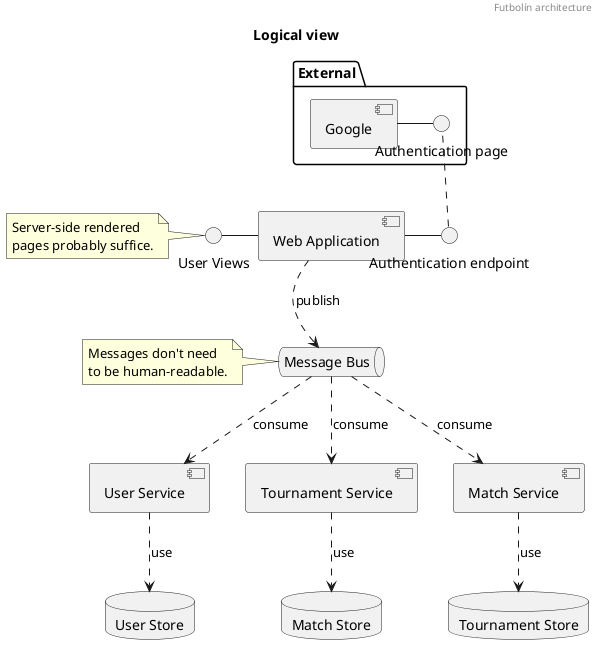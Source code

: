 @startuml

header Futbolín architecture

title Logical view

package "External" {
    component [Google] as google
    () "Authentication page" as authp
    authp - google
}

component [Web Application] as webapp
() "Authentication endpoint" as authep
() "User Views" as views
note left of views
Server-side rendered
pages probably suffice.
end note
views - webapp
webapp - authep

authep .. authp

queue "Message Bus" as bus

webapp ..> bus : publish

note left of bus
Messages don't need
to be human-readable.
end note

component [User Service] as usersrv
component [Tournament Service] as tournamentsrv
component [Match Service] as matchsrv

database "User Store" as userdb
database "Tournament Store" as matchdb
database "Match Store" as tournamentdb

bus ..> usersrv : consume
usersrv ..> userdb : use
bus ..> matchsrv : consume
matchsrv ..> matchdb : use
bus ..> tournamentsrv : consume
tournamentsrv ..> tournamentdb : use

' Alignment of pieces on this diagram
google .[hidden]. webapp
webapp .[hidden]. bus

@enduml